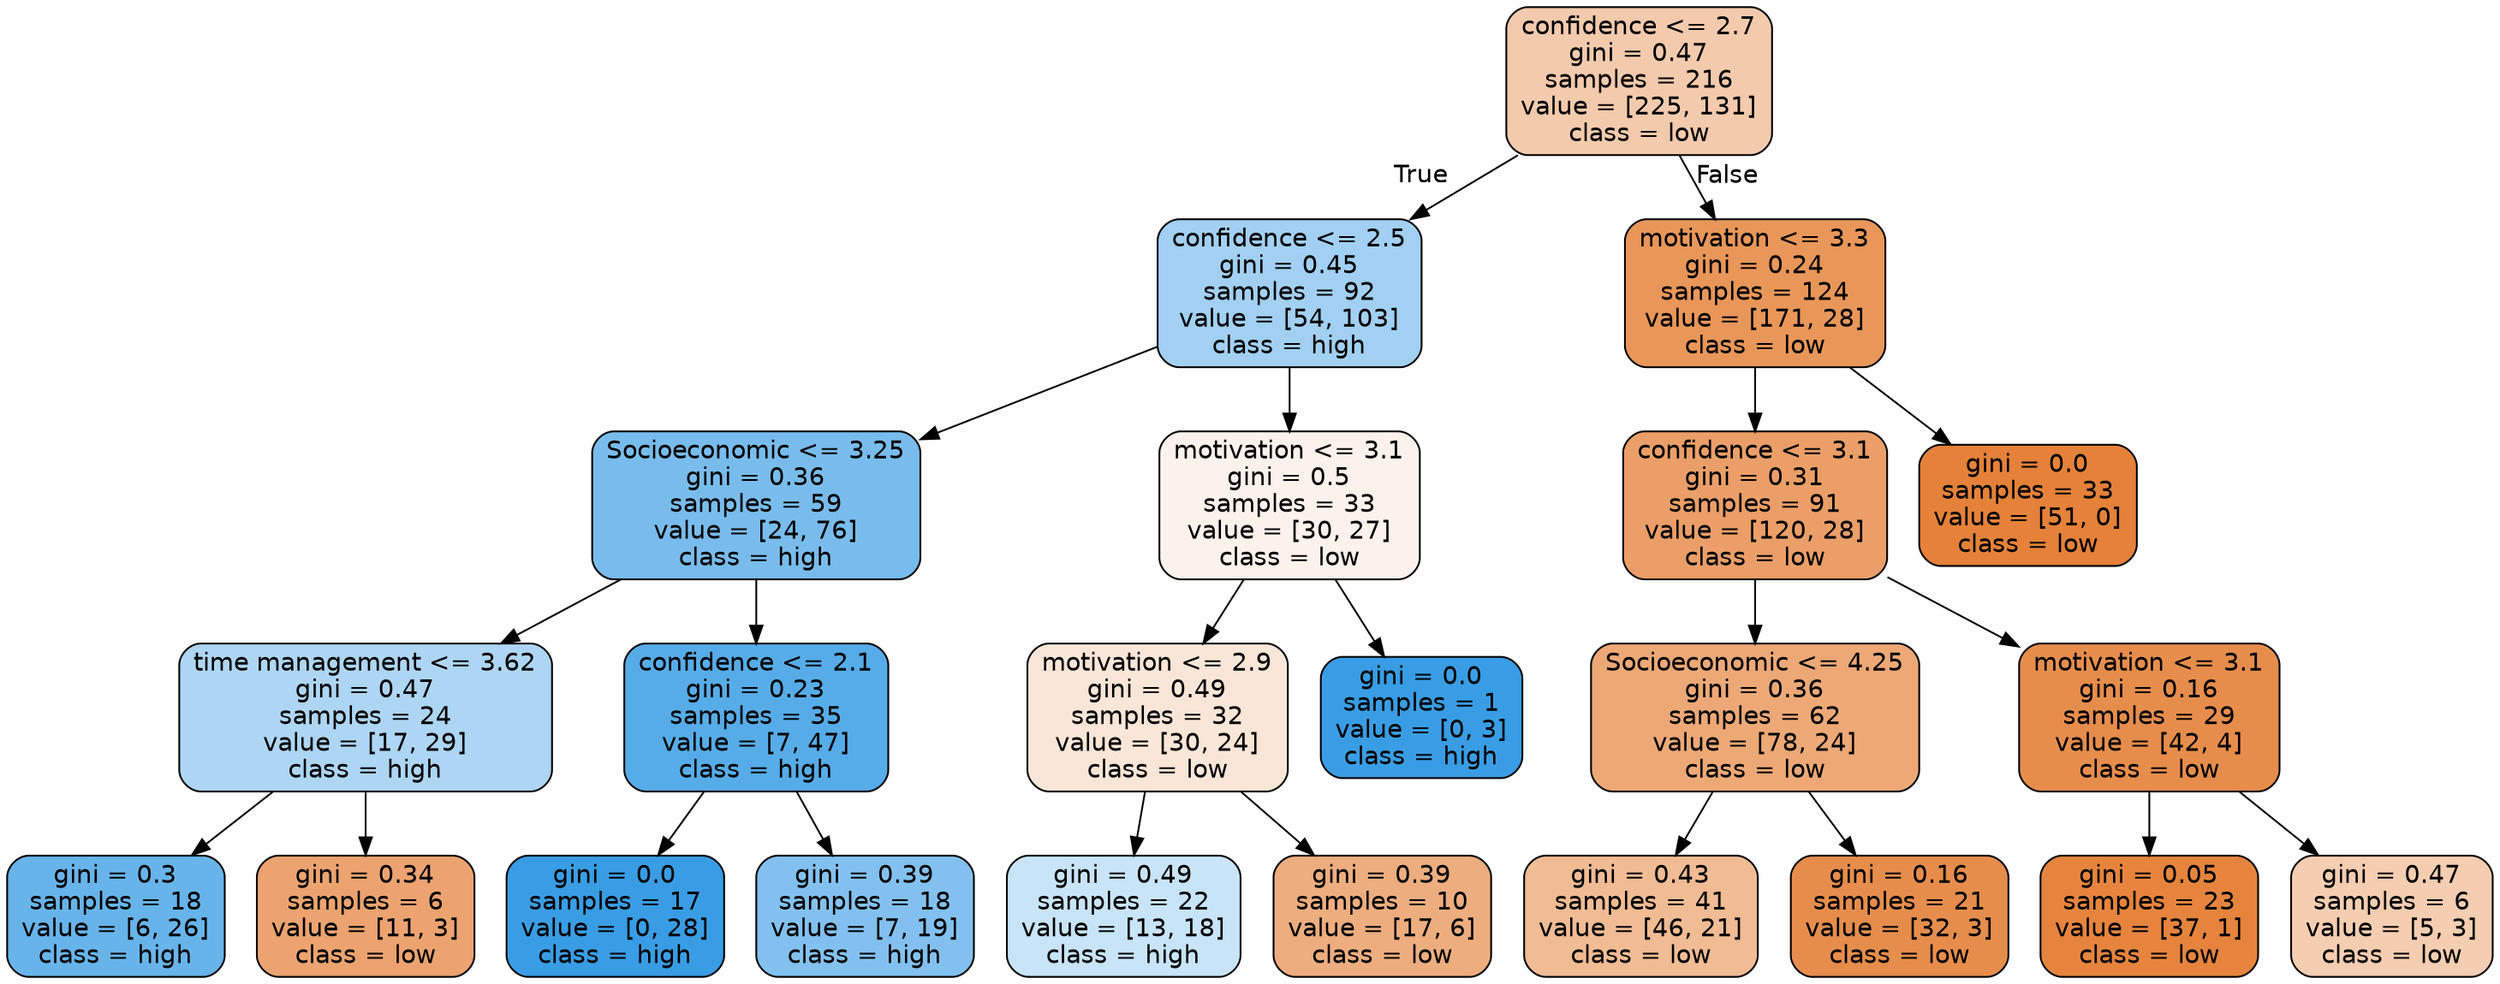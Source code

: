 digraph Tree {
node [shape=box, style="filled, rounded", color="black", fontname="helvetica"] ;
edge [fontname="helvetica"] ;
0 [label="confidence <= 2.7\ngini = 0.47\nsamples = 216\nvalue = [225, 131]\nclass = low", fillcolor="#f4caac"] ;
1 [label="confidence <= 2.5\ngini = 0.45\nsamples = 92\nvalue = [54, 103]\nclass = high", fillcolor="#a1d0f3"] ;
0 -> 1 [labeldistance=2.5, labelangle=45, headlabel="True"] ;
2 [label="Socioeconomic <= 3.25\ngini = 0.36\nsamples = 59\nvalue = [24, 76]\nclass = high", fillcolor="#78bced"] ;
1 -> 2 ;
3 [label="time management <= 3.62\ngini = 0.47\nsamples = 24\nvalue = [17, 29]\nclass = high", fillcolor="#add6f4"] ;
2 -> 3 ;
4 [label="gini = 0.3\nsamples = 18\nvalue = [6, 26]\nclass = high", fillcolor="#67b4eb"] ;
3 -> 4 ;
5 [label="gini = 0.34\nsamples = 6\nvalue = [11, 3]\nclass = low", fillcolor="#eca36f"] ;
3 -> 5 ;
6 [label="confidence <= 2.1\ngini = 0.23\nsamples = 35\nvalue = [7, 47]\nclass = high", fillcolor="#56ace9"] ;
2 -> 6 ;
7 [label="gini = 0.0\nsamples = 17\nvalue = [0, 28]\nclass = high", fillcolor="#399de5"] ;
6 -> 7 ;
8 [label="gini = 0.39\nsamples = 18\nvalue = [7, 19]\nclass = high", fillcolor="#82c1ef"] ;
6 -> 8 ;
9 [label="motivation <= 3.1\ngini = 0.5\nsamples = 33\nvalue = [30, 27]\nclass = low", fillcolor="#fcf2eb"] ;
1 -> 9 ;
10 [label="motivation <= 2.9\ngini = 0.49\nsamples = 32\nvalue = [30, 24]\nclass = low", fillcolor="#fae6d7"] ;
9 -> 10 ;
11 [label="gini = 0.49\nsamples = 22\nvalue = [13, 18]\nclass = high", fillcolor="#c8e4f8"] ;
10 -> 11 ;
12 [label="gini = 0.39\nsamples = 10\nvalue = [17, 6]\nclass = low", fillcolor="#eead7f"] ;
10 -> 12 ;
13 [label="gini = 0.0\nsamples = 1\nvalue = [0, 3]\nclass = high", fillcolor="#399de5"] ;
9 -> 13 ;
14 [label="motivation <= 3.3\ngini = 0.24\nsamples = 124\nvalue = [171, 28]\nclass = low", fillcolor="#e99659"] ;
0 -> 14 [labeldistance=2.5, labelangle=-45, headlabel="False"] ;
15 [label="confidence <= 3.1\ngini = 0.31\nsamples = 91\nvalue = [120, 28]\nclass = low", fillcolor="#eb9e67"] ;
14 -> 15 ;
16 [label="Socioeconomic <= 4.25\ngini = 0.36\nsamples = 62\nvalue = [78, 24]\nclass = low", fillcolor="#eda876"] ;
15 -> 16 ;
17 [label="gini = 0.43\nsamples = 41\nvalue = [46, 21]\nclass = low", fillcolor="#f1bb93"] ;
16 -> 17 ;
18 [label="gini = 0.16\nsamples = 21\nvalue = [32, 3]\nclass = low", fillcolor="#e78d4c"] ;
16 -> 18 ;
19 [label="motivation <= 3.1\ngini = 0.16\nsamples = 29\nvalue = [42, 4]\nclass = low", fillcolor="#e78d4c"] ;
15 -> 19 ;
20 [label="gini = 0.05\nsamples = 23\nvalue = [37, 1]\nclass = low", fillcolor="#e6843e"] ;
19 -> 20 ;
21 [label="gini = 0.47\nsamples = 6\nvalue = [5, 3]\nclass = low", fillcolor="#f5cdb0"] ;
19 -> 21 ;
22 [label="gini = 0.0\nsamples = 33\nvalue = [51, 0]\nclass = low", fillcolor="#e58139"] ;
14 -> 22 ;
}
